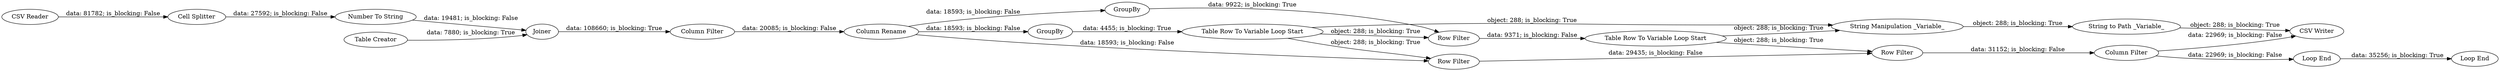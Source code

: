 digraph {
	"-2655283884966316892_24" [label="Number To String"]
	"-2655283884966316892_26" [label="String Manipulation _Variable_"]
	"-2655283884966316892_4" [label="Cell Splitter"]
	"-2655283884966316892_9" [label=Joiner]
	"-2655283884966316892_8" [label="Table Creator"]
	"-2655283884966316892_13" [label=GroupBy]
	"-2655283884966316892_12" [label=GroupBy]
	"-2655283884966316892_21" [label="Loop End"]
	"-2655283884966316892_10" [label="Column Filter"]
	"-2655283884966316892_19" [label="Column Filter"]
	"-2655283884966316892_14" [label="Table Row To Variable Loop Start"]
	"-2655283884966316892_27" [label="String to Path _Variable_"]
	"-2655283884966316892_17" [label="Row Filter"]
	"-2655283884966316892_22" [label="CSV Writer"]
	"-2655283884966316892_11" [label="Column Rename"]
	"-2655283884966316892_2" [label="CSV Reader"]
	"-2655283884966316892_16" [label="Table Row To Variable Loop Start"]
	"-2655283884966316892_18" [label="Row Filter"]
	"-2655283884966316892_20" [label="Loop End"]
	"-2655283884966316892_15" [label="Row Filter"]
	"-2655283884966316892_15" -> "-2655283884966316892_16" [label="data: 9371; is_blocking: False"]
	"-2655283884966316892_14" -> "-2655283884966316892_26" [label="object: 288; is_blocking: True"]
	"-2655283884966316892_10" -> "-2655283884966316892_11" [label="data: 20085; is_blocking: False"]
	"-2655283884966316892_8" -> "-2655283884966316892_9" [label="data: 7880; is_blocking: True"]
	"-2655283884966316892_13" -> "-2655283884966316892_14" [label="data: 4455; is_blocking: True"]
	"-2655283884966316892_16" -> "-2655283884966316892_18" [label="object: 288; is_blocking: True"]
	"-2655283884966316892_20" -> "-2655283884966316892_21" [label="data: 35256; is_blocking: True"]
	"-2655283884966316892_11" -> "-2655283884966316892_13" [label="data: 18593; is_blocking: False"]
	"-2655283884966316892_11" -> "-2655283884966316892_12" [label="data: 18593; is_blocking: False"]
	"-2655283884966316892_4" -> "-2655283884966316892_24" [label="data: 27592; is_blocking: False"]
	"-2655283884966316892_11" -> "-2655283884966316892_17" [label="data: 18593; is_blocking: False"]
	"-2655283884966316892_17" -> "-2655283884966316892_18" [label="data: 29435; is_blocking: False"]
	"-2655283884966316892_2" -> "-2655283884966316892_4" [label="data: 81782; is_blocking: False"]
	"-2655283884966316892_24" -> "-2655283884966316892_9" [label="data: 19481; is_blocking: False"]
	"-2655283884966316892_12" -> "-2655283884966316892_15" [label="data: 9922; is_blocking: True"]
	"-2655283884966316892_14" -> "-2655283884966316892_15" [label="object: 288; is_blocking: True"]
	"-2655283884966316892_27" -> "-2655283884966316892_22" [label="object: 288; is_blocking: True"]
	"-2655283884966316892_14" -> "-2655283884966316892_17" [label="object: 288; is_blocking: True"]
	"-2655283884966316892_19" -> "-2655283884966316892_20" [label="data: 22969; is_blocking: False"]
	"-2655283884966316892_19" -> "-2655283884966316892_22" [label="data: 22969; is_blocking: False"]
	"-2655283884966316892_9" -> "-2655283884966316892_10" [label="data: 108660; is_blocking: True"]
	"-2655283884966316892_18" -> "-2655283884966316892_19" [label="data: 31152; is_blocking: False"]
	"-2655283884966316892_16" -> "-2655283884966316892_26" [label="object: 288; is_blocking: True"]
	"-2655283884966316892_26" -> "-2655283884966316892_27" [label="object: 288; is_blocking: True"]
	rankdir=LR
}
